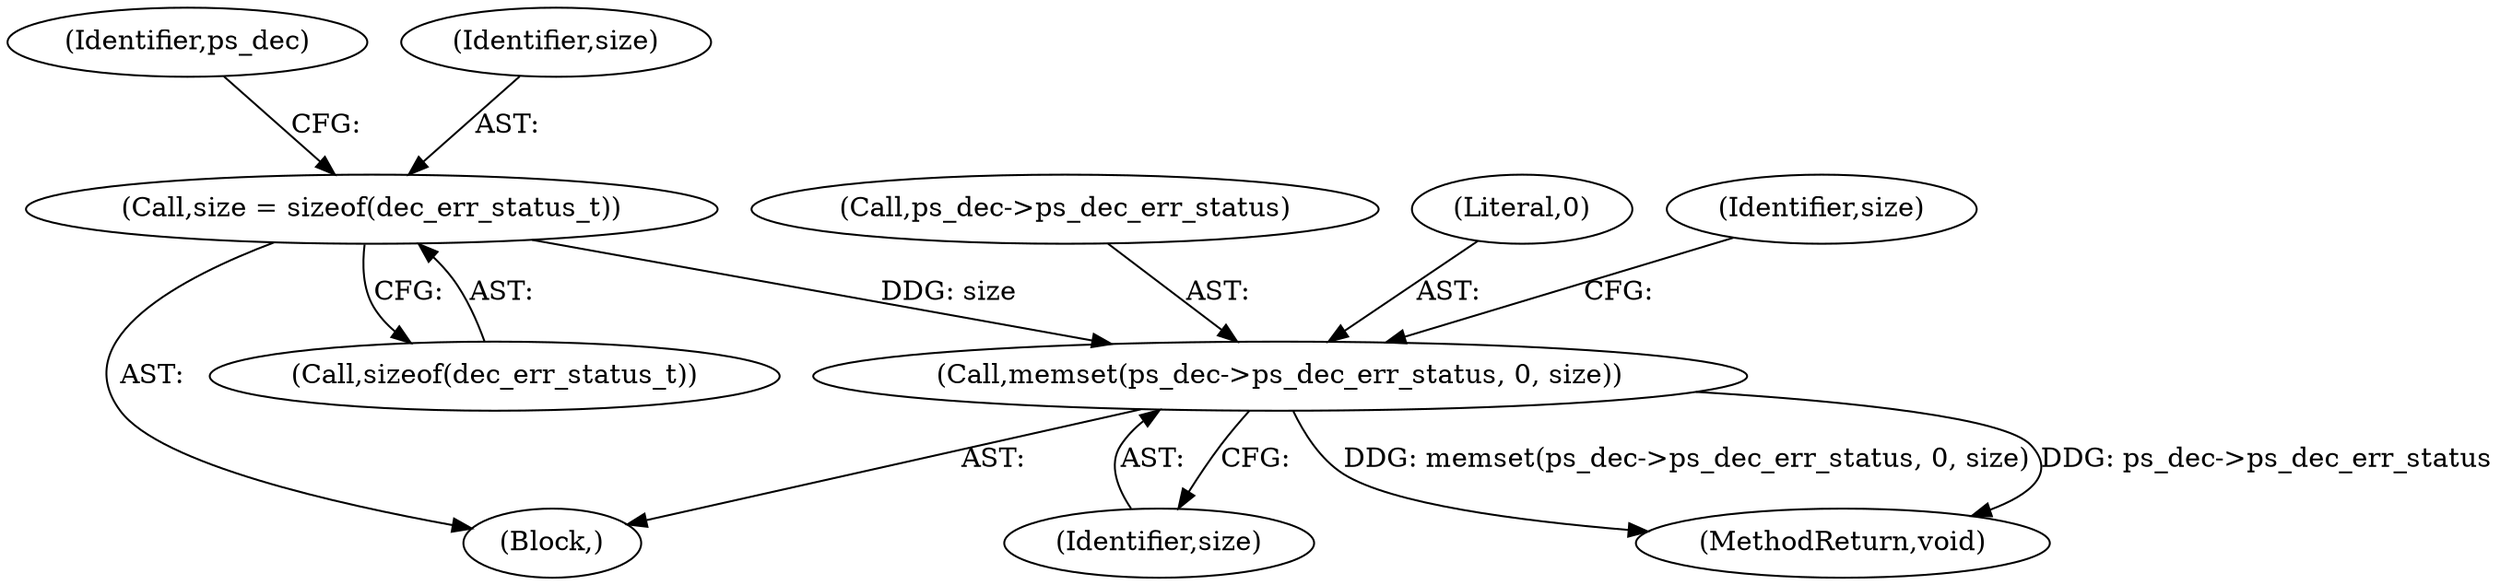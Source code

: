 digraph "0_Android_ecf6c7ce6d5a22d52160698aab44fc234c63291a@API" {
"1000172" [label="(Call,memset(ps_dec->ps_dec_err_status, 0, size))"];
"1000168" [label="(Call,size = sizeof(dec_err_status_t))"];
"1000173" [label="(Call,ps_dec->ps_dec_err_status)"];
"1000177" [label="(Identifier,size)"];
"1000176" [label="(Literal,0)"];
"1000170" [label="(Call,sizeof(dec_err_status_t))"];
"1000172" [label="(Call,memset(ps_dec->ps_dec_err_status, 0, size))"];
"1000174" [label="(Identifier,ps_dec)"];
"1000121" [label="(Block,)"];
"1000179" [label="(Identifier,size)"];
"1000956" [label="(MethodReturn,void)"];
"1000168" [label="(Call,size = sizeof(dec_err_status_t))"];
"1000169" [label="(Identifier,size)"];
"1000172" -> "1000121"  [label="AST: "];
"1000172" -> "1000177"  [label="CFG: "];
"1000173" -> "1000172"  [label="AST: "];
"1000176" -> "1000172"  [label="AST: "];
"1000177" -> "1000172"  [label="AST: "];
"1000179" -> "1000172"  [label="CFG: "];
"1000172" -> "1000956"  [label="DDG: memset(ps_dec->ps_dec_err_status, 0, size)"];
"1000172" -> "1000956"  [label="DDG: ps_dec->ps_dec_err_status"];
"1000168" -> "1000172"  [label="DDG: size"];
"1000168" -> "1000121"  [label="AST: "];
"1000168" -> "1000170"  [label="CFG: "];
"1000169" -> "1000168"  [label="AST: "];
"1000170" -> "1000168"  [label="AST: "];
"1000174" -> "1000168"  [label="CFG: "];
}
